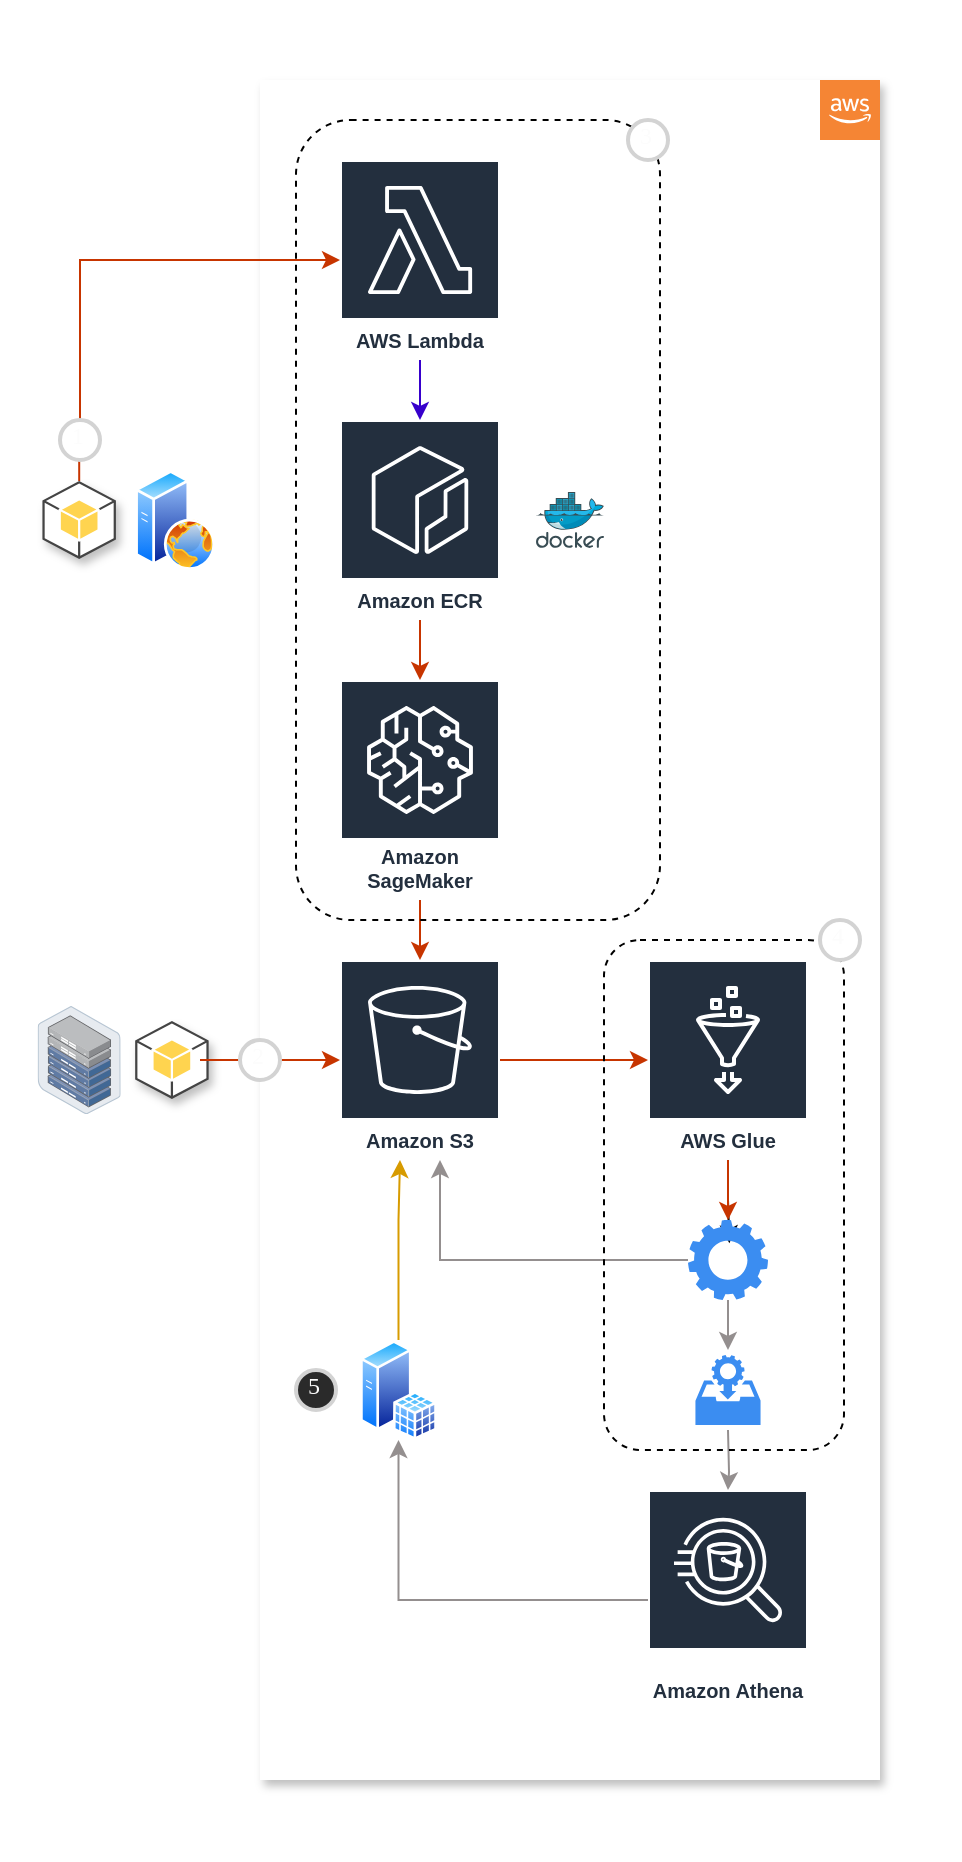 <mxfile>
    <diagram id="efU3Od57x1S5jcg2LvYc" name="Page-1">
        <mxGraphModel dx="642" dy="1787" grid="1" gridSize="10" guides="1" tooltips="1" connect="1" arrows="1" fold="1" page="1" pageScale="1" pageWidth="827" pageHeight="1169" math="0" shadow="0">
            <root>
                <mxCell id="0"/>
                <mxCell id="1" parent="0"/>
                <mxCell id="17" value="" style="rounded=0;whiteSpace=wrap;html=1;fillColor=#FFFFFF;strokeColor=none;" parent="1" vertex="1">
                    <mxGeometry x="80" y="-140" width="480" height="930" as="geometry"/>
                </mxCell>
                <mxCell id="fjMfWLwFmTZbs2qAcrp_-68" value="" style="rounded=0;whiteSpace=wrap;html=1;dashed=1;strokeColor=none;glass=0;shadow=1;" parent="1" vertex="1">
                    <mxGeometry x="210" y="-100" width="310" height="850" as="geometry"/>
                </mxCell>
                <mxCell id="fjMfWLwFmTZbs2qAcrp_-62" style="edgeStyle=orthogonalEdgeStyle;rounded=0;orthogonalLoop=1;jettySize=auto;html=1;fillColor=#fa6800;strokeColor=#C73500;" parent="1" source="4" target="5" edge="1">
                    <mxGeometry relative="1" as="geometry">
                        <Array as="points">
                            <mxPoint x="370" y="390"/>
                            <mxPoint x="370" y="390"/>
                        </Array>
                    </mxGeometry>
                </mxCell>
                <mxCell id="4" value="Amazon S3" style="outlineConnect=0;fontColor=#232F3E;gradientColor=none;strokeColor=#ffffff;fillColor=#232F3E;dashed=0;verticalLabelPosition=middle;verticalAlign=bottom;align=center;html=1;whiteSpace=wrap;fontSize=10;fontStyle=1;spacing=3;shape=mxgraph.aws4.productIcon;prIcon=mxgraph.aws4.s3;" parent="1" vertex="1">
                    <mxGeometry x="250" y="340" width="80" height="100" as="geometry"/>
                </mxCell>
                <mxCell id="fjMfWLwFmTZbs2qAcrp_-56" style="edgeStyle=orthogonalEdgeStyle;rounded=0;orthogonalLoop=1;jettySize=auto;html=1;entryX=0.517;entryY=0.292;entryDx=0;entryDy=0;entryPerimeter=0;" parent="1" source="5" target="47" edge="1">
                    <mxGeometry relative="1" as="geometry"/>
                </mxCell>
                <mxCell id="fjMfWLwFmTZbs2qAcrp_-57" style="edgeStyle=orthogonalEdgeStyle;rounded=0;orthogonalLoop=1;jettySize=auto;html=1;fillColor=#fa6800;strokeColor=#C73500;" parent="1" source="5" target="47" edge="1">
                    <mxGeometry relative="1" as="geometry"/>
                </mxCell>
                <mxCell id="5" value="AWS Glue" style="outlineConnect=0;fontColor=#232F3E;gradientColor=none;strokeColor=#ffffff;fillColor=#232F3E;dashed=0;verticalLabelPosition=middle;verticalAlign=bottom;align=center;html=1;whiteSpace=wrap;fontSize=10;fontStyle=1;spacing=3;shape=mxgraph.aws4.productIcon;prIcon=mxgraph.aws4.glue;" parent="1" vertex="1">
                    <mxGeometry x="404" y="340" width="80" height="100" as="geometry"/>
                </mxCell>
                <mxCell id="fjMfWLwFmTZbs2qAcrp_-53" style="edgeStyle=orthogonalEdgeStyle;rounded=0;orthogonalLoop=1;jettySize=auto;html=1;fillColor=#fa6800;strokeColor=#948F8F;" parent="1" source="9" target="fjMfWLwFmTZbs2qAcrp_-50" edge="1">
                    <mxGeometry relative="1" as="geometry"/>
                </mxCell>
                <mxCell id="9" value="Amazon Athena" style="outlineConnect=0;fontColor=#232F3E;gradientColor=none;strokeColor=#ffffff;fillColor=#232F3E;dashed=0;verticalLabelPosition=middle;verticalAlign=bottom;align=center;html=1;whiteSpace=wrap;fontSize=10;fontStyle=1;spacing=3;shape=mxgraph.aws4.productIcon;prIcon=mxgraph.aws4.athena;" parent="1" vertex="1">
                    <mxGeometry x="404" y="605" width="80" height="110" as="geometry"/>
                </mxCell>
                <mxCell id="fjMfWLwFmTZbs2qAcrp_-72" style="edgeStyle=orthogonalEdgeStyle;rounded=0;orthogonalLoop=1;jettySize=auto;html=1;fillColor=#fa6800;strokeColor=#C73500;" parent="1" source="15" target="4" edge="1">
                    <mxGeometry relative="1" as="geometry"/>
                </mxCell>
                <mxCell id="15" value="Amazon SageMaker" style="outlineConnect=0;fontColor=#232F3E;gradientColor=none;strokeColor=#ffffff;fillColor=#232F3E;dashed=0;verticalLabelPosition=middle;verticalAlign=bottom;align=center;html=1;whiteSpace=wrap;fontSize=10;fontStyle=1;spacing=3;shape=mxgraph.aws4.productIcon;prIcon=mxgraph.aws4.sagemaker;" parent="1" vertex="1">
                    <mxGeometry x="250" y="200" width="80" height="110" as="geometry"/>
                </mxCell>
                <mxCell id="18" value="" style="outlineConnect=0;dashed=0;verticalLabelPosition=bottom;verticalAlign=top;align=center;html=1;shape=mxgraph.aws3.cloud_2;fillColor=#F58534;gradientColor=none;" parent="1" vertex="1">
                    <mxGeometry x="490" y="-100" width="30" height="30" as="geometry"/>
                </mxCell>
                <mxCell id="22" value="" style="shape=image;verticalLabelPosition=bottom;labelBackgroundColor=#ffffff;verticalAlign=top;aspect=fixed;imageAspect=0;image=https://external-content.duckduckgo.com/iu/?u=https%3A%2F%2Ftse2.mm.bing.net%2Fth%3Fid%3DOIP.txwKGJOoQ2W0ka_9htbu0QAAAA%26pid%3DApi&amp;f=1;" parent="1" vertex="1">
                    <mxGeometry x="80" y="-140" width="30" height="30" as="geometry"/>
                </mxCell>
                <mxCell id="25" value="" style="shape=image;verticalLabelPosition=bottom;labelBackgroundColor=#ffffff;verticalAlign=top;aspect=fixed;imageAspect=0;image=https://external-content.duckduckgo.com/iu/?u=https%3A%2F%2Ftse4.mm.bing.net%2Fth%3Fid%3DOIP.unmMJglfdvXIVN6lkWMGUwHaHa%26pid%3DApi&amp;f=1;" parent="1" vertex="1">
                    <mxGeometry x="111.56" y="-140" width="30" height="30" as="geometry"/>
                </mxCell>
                <mxCell id="31" value="" style="points=[];aspect=fixed;html=1;align=center;shadow=0;dashed=0;image;image=img/lib/allied_telesis/storage/Datacenter_Server_Half_Rack_ToR.svg;rounded=0;strokeColor=#030303;fillColor=#E8E8E8;" parent="1" vertex="1">
                    <mxGeometry x="98.8" y="363" width="41.56" height="54" as="geometry"/>
                </mxCell>
                <mxCell id="33" value="" style="aspect=fixed;perimeter=ellipsePerimeter;html=1;align=center;shadow=0;dashed=0;spacingTop=3;image;image=img/lib/active_directory/web_server.svg;rounded=0;strokeColor=#030303;fillColor=#E8E8E8;" parent="1" vertex="1">
                    <mxGeometry x="147.58" y="95" width="40" height="50" as="geometry"/>
                </mxCell>
                <mxCell id="49" style="edgeStyle=orthogonalEdgeStyle;rounded=0;orthogonalLoop=1;jettySize=auto;html=1;strokeColor=#C73500;fillColor=#fa6800;startArrow=none;" parent="1" source="64" target="4" edge="1">
                    <mxGeometry relative="1" as="geometry"/>
                </mxCell>
                <mxCell id="35" value="" style="outlineConnect=0;dashed=0;verticalLabelPosition=bottom;verticalAlign=top;align=center;html=1;shape=mxgraph.aws3.android;fillColor=#FFD44F;gradientColor=none;rounded=0;shadow=1;strokeColor=#030303;" parent="1" vertex="1">
                    <mxGeometry x="147.58" y="370.5" width="36.75" height="39" as="geometry"/>
                </mxCell>
                <mxCell id="51" style="edgeStyle=orthogonalEdgeStyle;rounded=0;orthogonalLoop=1;jettySize=auto;html=1;fillColor=#6a00ff;strokeColor=#3700CC;" parent="1" source="37" target="50" edge="1">
                    <mxGeometry relative="1" as="geometry"/>
                </mxCell>
                <mxCell id="37" value="AWS Lambda" style="outlineConnect=0;fontColor=#232F3E;gradientColor=none;strokeColor=#ffffff;fillColor=#232F3E;dashed=0;verticalLabelPosition=middle;verticalAlign=bottom;align=center;html=1;whiteSpace=wrap;fontSize=10;fontStyle=1;spacing=3;shape=mxgraph.aws4.productIcon;prIcon=mxgraph.aws4.lambda;rounded=0;shadow=0;" parent="1" vertex="1">
                    <mxGeometry x="250" y="-60" width="80" height="100" as="geometry"/>
                </mxCell>
                <mxCell id="fjMfWLwFmTZbs2qAcrp_-63" style="edgeStyle=orthogonalEdgeStyle;rounded=0;orthogonalLoop=1;jettySize=auto;html=1;fillColor=#fa6800;strokeColor=#948F8F;" parent="1" source="47" target="4" edge="1">
                    <mxGeometry relative="1" as="geometry">
                        <Array as="points">
                            <mxPoint x="300" y="490"/>
                        </Array>
                    </mxGeometry>
                </mxCell>
                <mxCell id="fjMfWLwFmTZbs2qAcrp_-65" style="edgeStyle=orthogonalEdgeStyle;rounded=0;orthogonalLoop=1;jettySize=auto;html=1;fillColor=#fa6800;strokeColor=#948F8F;" parent="1" source="47" edge="1">
                    <mxGeometry relative="1" as="geometry">
                        <mxPoint x="444" y="535" as="targetPoint"/>
                    </mxGeometry>
                </mxCell>
                <mxCell id="47" value="" style="html=1;aspect=fixed;strokeColor=none;shadow=0;align=center;verticalAlign=top;fillColor=#3B8DF1;shape=mxgraph.gcp2.gear" parent="1" vertex="1">
                    <mxGeometry x="424" y="470" width="40" height="40" as="geometry"/>
                </mxCell>
                <mxCell id="fjMfWLwFmTZbs2qAcrp_-60" style="edgeStyle=orthogonalEdgeStyle;rounded=0;orthogonalLoop=1;jettySize=auto;html=1;fillColor=#fa6800;strokeColor=#948F8F;" parent="1" target="9" edge="1">
                    <mxGeometry relative="1" as="geometry">
                        <mxPoint x="444" y="575" as="sourcePoint"/>
                    </mxGeometry>
                </mxCell>
                <mxCell id="fjMfWLwFmTZbs2qAcrp_-52" style="edgeStyle=orthogonalEdgeStyle;rounded=0;orthogonalLoop=1;jettySize=auto;html=1;fillColor=#ffcd28;strokeColor=#d79b00;gradientColor=#ffa500;" parent="1" source="fjMfWLwFmTZbs2qAcrp_-50" target="4" edge="1">
                    <mxGeometry relative="1" as="geometry">
                        <mxPoint x="269.25" y="375" as="targetPoint"/>
                        <Array as="points">
                            <mxPoint x="280" y="470"/>
                            <mxPoint x="280" y="470"/>
                        </Array>
                    </mxGeometry>
                </mxCell>
                <mxCell id="fjMfWLwFmTZbs2qAcrp_-50" value="" style="aspect=fixed;perimeter=ellipsePerimeter;html=1;align=center;shadow=0;dashed=0;spacingTop=3;image;image=img/lib/active_directory/sql_server.svg;" parent="1" vertex="1">
                    <mxGeometry x="260" y="530" width="38.5" height="50" as="geometry"/>
                </mxCell>
                <mxCell id="53" style="edgeStyle=orthogonalEdgeStyle;rounded=0;orthogonalLoop=1;jettySize=auto;html=1;fillColor=#fa6800;strokeColor=#C73500;" parent="1" source="50" target="15" edge="1">
                    <mxGeometry relative="1" as="geometry"/>
                </mxCell>
                <mxCell id="50" value="Amazon ECR" style="outlineConnect=0;fontColor=#232F3E;gradientColor=none;strokeColor=#ffffff;fillColor=#232F3E;dashed=0;verticalLabelPosition=middle;verticalAlign=bottom;align=center;html=1;whiteSpace=wrap;fontSize=10;fontStyle=1;spacing=3;shape=mxgraph.aws4.productIcon;prIcon=mxgraph.aws4.ecr;" parent="1" vertex="1">
                    <mxGeometry x="250" y="70" width="80" height="100" as="geometry"/>
                </mxCell>
                <mxCell id="55" value="" style="aspect=fixed;html=1;points=[];align=center;image;fontSize=12;image=img/lib/mscae/Docker.svg;" parent="1" vertex="1">
                    <mxGeometry x="348" y="106.06" width="34" height="27.88" as="geometry"/>
                </mxCell>
                <mxCell id="56" value="" style="html=1;aspect=fixed;strokeColor=none;shadow=0;align=center;verticalAlign=top;fillColor=#3B8DF1;shape=mxgraph.gcp2.data_access" parent="1" vertex="1">
                    <mxGeometry x="427.72" y="537.5" width="32.55" height="35" as="geometry"/>
                </mxCell>
                <mxCell id="58" style="edgeStyle=orthogonalEdgeStyle;rounded=0;orthogonalLoop=1;jettySize=auto;html=1;fillColor=#fa6800;strokeColor=#C73500;startArrow=none;" edge="1" parent="1" source="61" target="37">
                    <mxGeometry relative="1" as="geometry">
                        <Array as="points">
                            <mxPoint x="120" y="-10"/>
                        </Array>
                    </mxGeometry>
                </mxCell>
                <mxCell id="57" value="" style="outlineConnect=0;dashed=0;verticalLabelPosition=bottom;verticalAlign=top;align=center;html=1;shape=mxgraph.aws3.android;fillColor=#FFD44F;gradientColor=none;rounded=0;shadow=1;strokeColor=#030303;" parent="1" vertex="1">
                    <mxGeometry x="101.21" y="100.5" width="36.75" height="39" as="geometry"/>
                </mxCell>
                <mxCell id="63" value="" style="edgeStyle=orthogonalEdgeStyle;rounded=0;orthogonalLoop=1;jettySize=auto;html=1;fillColor=#fa6800;strokeColor=#C73500;endArrow=none;" edge="1" parent="1" source="57" target="61">
                    <mxGeometry relative="1" as="geometry">
                        <mxPoint x="119.6" y="100.5" as="sourcePoint"/>
                        <mxPoint x="250" y="-10" as="targetPoint"/>
                        <Array as="points"/>
                    </mxGeometry>
                </mxCell>
                <mxCell id="61" value="1" style="ellipse;whiteSpace=wrap;html=1;aspect=fixed;strokeWidth=2;fontFamily=Tahoma;spacingBottom=4;spacingRight=2;strokeColor=#d3d3d3;labelBackgroundColor=none;fontColor=#FCFCFC;" vertex="1" parent="1">
                    <mxGeometry x="110" y="70" width="20" height="20" as="geometry"/>
                </mxCell>
                <mxCell id="65" value="" style="edgeStyle=orthogonalEdgeStyle;rounded=0;orthogonalLoop=1;jettySize=auto;html=1;strokeColor=#C73500;fillColor=#fa6800;endArrow=none;" edge="1" parent="1" source="35" target="64">
                    <mxGeometry relative="1" as="geometry">
                        <mxPoint x="184.33" y="390" as="sourcePoint"/>
                        <mxPoint x="250" y="390" as="targetPoint"/>
                    </mxGeometry>
                </mxCell>
                <mxCell id="64" value="2" style="ellipse;whiteSpace=wrap;html=1;aspect=fixed;strokeWidth=2;fontFamily=Tahoma;spacingBottom=4;spacingRight=2;strokeColor=#d3d3d3;labelBackgroundColor=none;fontColor=#FCFCFC;" vertex="1" parent="1">
                    <mxGeometry x="200" y="380" width="20" height="20" as="geometry"/>
                </mxCell>
                <mxCell id="66" value="" style="rounded=1;whiteSpace=wrap;html=1;labelBackgroundColor=none;fontColor=#FCFCFC;fillColor=none;dashed=1;" vertex="1" parent="1">
                    <mxGeometry x="228" y="-80" width="182" height="400" as="geometry"/>
                </mxCell>
                <mxCell id="67" value="3" style="ellipse;whiteSpace=wrap;html=1;aspect=fixed;strokeWidth=2;fontFamily=Tahoma;spacingBottom=4;spacingRight=2;strokeColor=#d3d3d3;labelBackgroundColor=none;fontColor=#FCFCFC;" vertex="1" parent="1">
                    <mxGeometry x="394" y="-80" width="20" height="20" as="geometry"/>
                </mxCell>
                <mxCell id="68" value="" style="rounded=1;whiteSpace=wrap;html=1;labelBackgroundColor=none;fontColor=#FCFCFC;fillColor=none;dashed=1;" vertex="1" parent="1">
                    <mxGeometry x="382" y="330" width="120" height="255" as="geometry"/>
                </mxCell>
                <mxCell id="69" value="4" style="ellipse;whiteSpace=wrap;html=1;aspect=fixed;strokeWidth=2;fontFamily=Tahoma;spacingBottom=4;spacingRight=2;strokeColor=#d3d3d3;labelBackgroundColor=none;fontColor=#FCFCFC;" vertex="1" parent="1">
                    <mxGeometry x="490" y="320" width="20" height="20" as="geometry"/>
                </mxCell>
                <mxCell id="70" value="5" style="ellipse;whiteSpace=wrap;html=1;aspect=fixed;strokeWidth=2;fontFamily=Tahoma;spacingBottom=4;spacingRight=2;strokeColor=#d3d3d3;labelBackgroundColor=none;fontColor=#FCFCFC;fillColor=#2a2a2a;" vertex="1" parent="1">
                    <mxGeometry x="228" y="545" width="20" height="20" as="geometry"/>
                </mxCell>
            </root>
        </mxGraphModel>
    </diagram>
</mxfile>